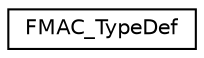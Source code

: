 digraph "Graphical Class Hierarchy"
{
 // LATEX_PDF_SIZE
  edge [fontname="Helvetica",fontsize="10",labelfontname="Helvetica",labelfontsize="10"];
  node [fontname="Helvetica",fontsize="10",shape=record];
  rankdir="LR";
  Node0 [label="FMAC_TypeDef",height=0.2,width=0.4,color="black", fillcolor="white", style="filled",URL="$structFMAC__TypeDef.html",tooltip="FMAC."];
}
